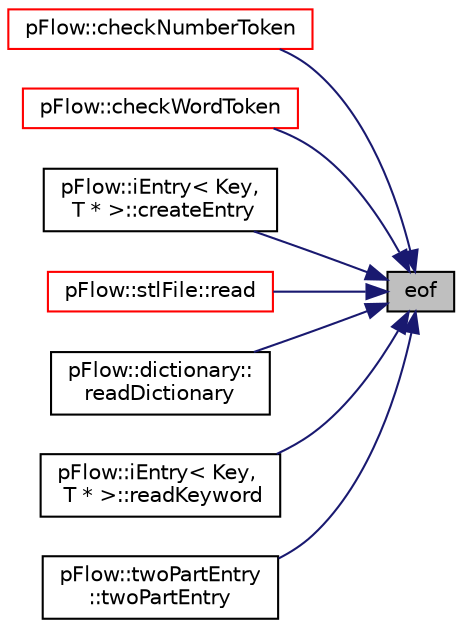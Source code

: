 digraph "eof"
{
 // LATEX_PDF_SIZE
  edge [fontname="Helvetica",fontsize="10",labelfontname="Helvetica",labelfontsize="10"];
  node [fontname="Helvetica",fontsize="10",shape=record];
  rankdir="RL";
  Node1 [label="eof",height=0.2,width=0.4,color="black", fillcolor="grey75", style="filled", fontcolor="black",tooltip="Return true if end of input seen."];
  Node1 -> Node2 [dir="back",color="midnightblue",fontsize="10",style="solid",fontname="Helvetica"];
  Node2 [label="pFlow::checkNumberToken",height=0.2,width=0.4,color="red", fillcolor="white", style="filled",URL="$namespacepFlow.html#a7eb5ba27ff2b049a15f9d4ca1a216398",tooltip=" "];
  Node1 -> Node4 [dir="back",color="midnightblue",fontsize="10",style="solid",fontname="Helvetica"];
  Node4 [label="pFlow::checkWordToken",height=0.2,width=0.4,color="red", fillcolor="white", style="filled",URL="$namespacepFlow.html#a742913ced514ca5a1fa1cfb6fb79e550",tooltip=" "];
  Node1 -> Node6 [dir="back",color="midnightblue",fontsize="10",style="solid",fontname="Helvetica"];
  Node6 [label="pFlow::iEntry\< Key,\l T * \>::createEntry",height=0.2,width=0.4,color="black", fillcolor="white", style="filled",URL="$classpFlow_1_1iEntry.html#a133f34e170bc1f28e7439fe87043ce2f",tooltip="create an entry (dataEntry or dictionary) from stream"];
  Node1 -> Node7 [dir="back",color="midnightblue",fontsize="10",style="solid",fontname="Helvetica"];
  Node7 [label="pFlow::stlFile::read",height=0.2,width=0.4,color="red", fillcolor="white", style="filled",URL="$classpFlow_1_1stlFile.html#af816873151ddb0126e98bb2f914d8ed5",tooltip=" "];
  Node1 -> Node9 [dir="back",color="midnightblue",fontsize="10",style="solid",fontname="Helvetica"];
  Node9 [label="pFlow::dictionary::\lreadDictionary",height=0.2,width=0.4,color="black", fillcolor="white", style="filled",URL="$classpFlow_1_1dictionary.html#a8943dec8dd658ffb5d0c1da773f37d9d",tooltip="read dictionary from stream - without keyword"];
  Node1 -> Node10 [dir="back",color="midnightblue",fontsize="10",style="solid",fontname="Helvetica"];
  Node10 [label="pFlow::iEntry\< Key,\l T * \>::readKeyword",height=0.2,width=0.4,color="black", fillcolor="white", style="filled",URL="$classpFlow_1_1iEntry.html#adaf3255a26893f538d0e891e77d0d6c7",tooltip="read a keyword from stream"];
  Node1 -> Node11 [dir="back",color="midnightblue",fontsize="10",style="solid",fontname="Helvetica"];
  Node11 [label="pFlow::twoPartEntry\l::twoPartEntry",height=0.2,width=0.4,color="black", fillcolor="white", style="filled",URL="$classpFlow_1_1twoPartEntry.html#a7ce6240a421692d112846f31793bcd85",tooltip=" "];
}
